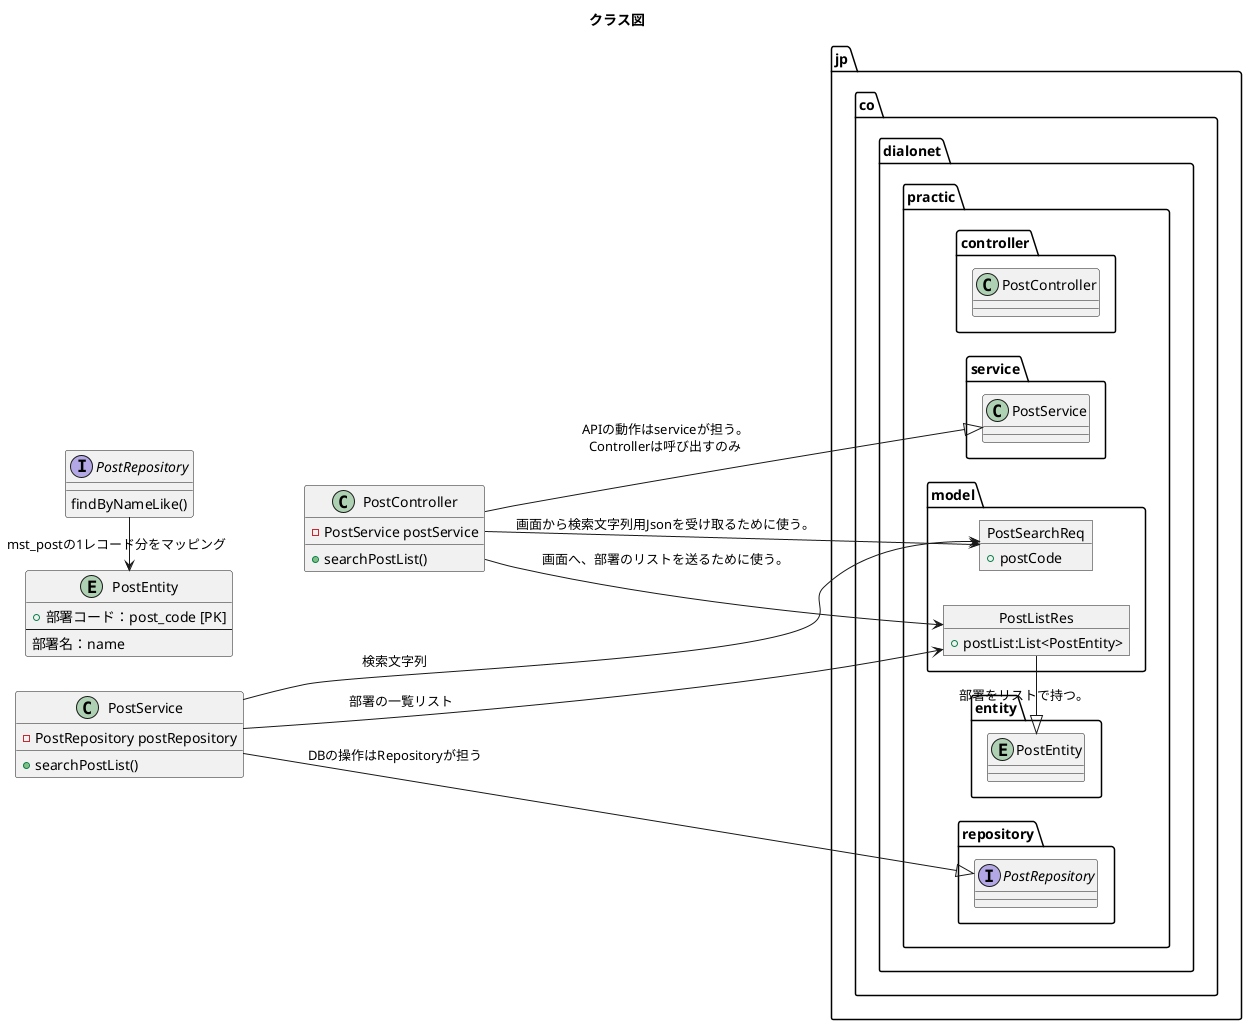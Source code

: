 @startuml
title クラス図
left to right direction

package jp.co.dialonet.practic {

  package controller {
    class PostController
  }

  package service {
    class PostService
  }

  package model {
    object PostSearchReq
    object PostListRes
  }

  package entity {
    entity PostEntity
  }

  package repository {
    interface PostRepository
  }
}

class PostController {
  - PostService postService
  + searchPostList()
}
PostController --|> PostService : APIの動作はserviceが担う。\nControllerは呼び出すのみ
PostController -> PostSearchReq : 画面から検索文字列用Jsonを受け取るために使う。
PostController -> PostListRes : 画面へ、部署のリストを送るために使う。

class PostService {
  - PostRepository postRepository
  + searchPostList()
}
PostService ---|> PostRepository : DBの操作はRepositoryが担う
PostService --> PostSearchReq : 検索文字列
PostService --> PostListRes :　部署の一覧リスト

object PostSearchReq{
  + postCode
}

object PostListRes {
  + postList:List<PostEntity>
}
PostListRes -|> PostEntity : 部署をリストで持つ。

entity PostEntity{
  + 部署コード：post_code [PK]
  --
  部署名：name
}

interface PostRepository {
  findByNameLike()
}
PostRepository  -> PostEntity: mst_postの1レコード分をマッピング

@enduml
